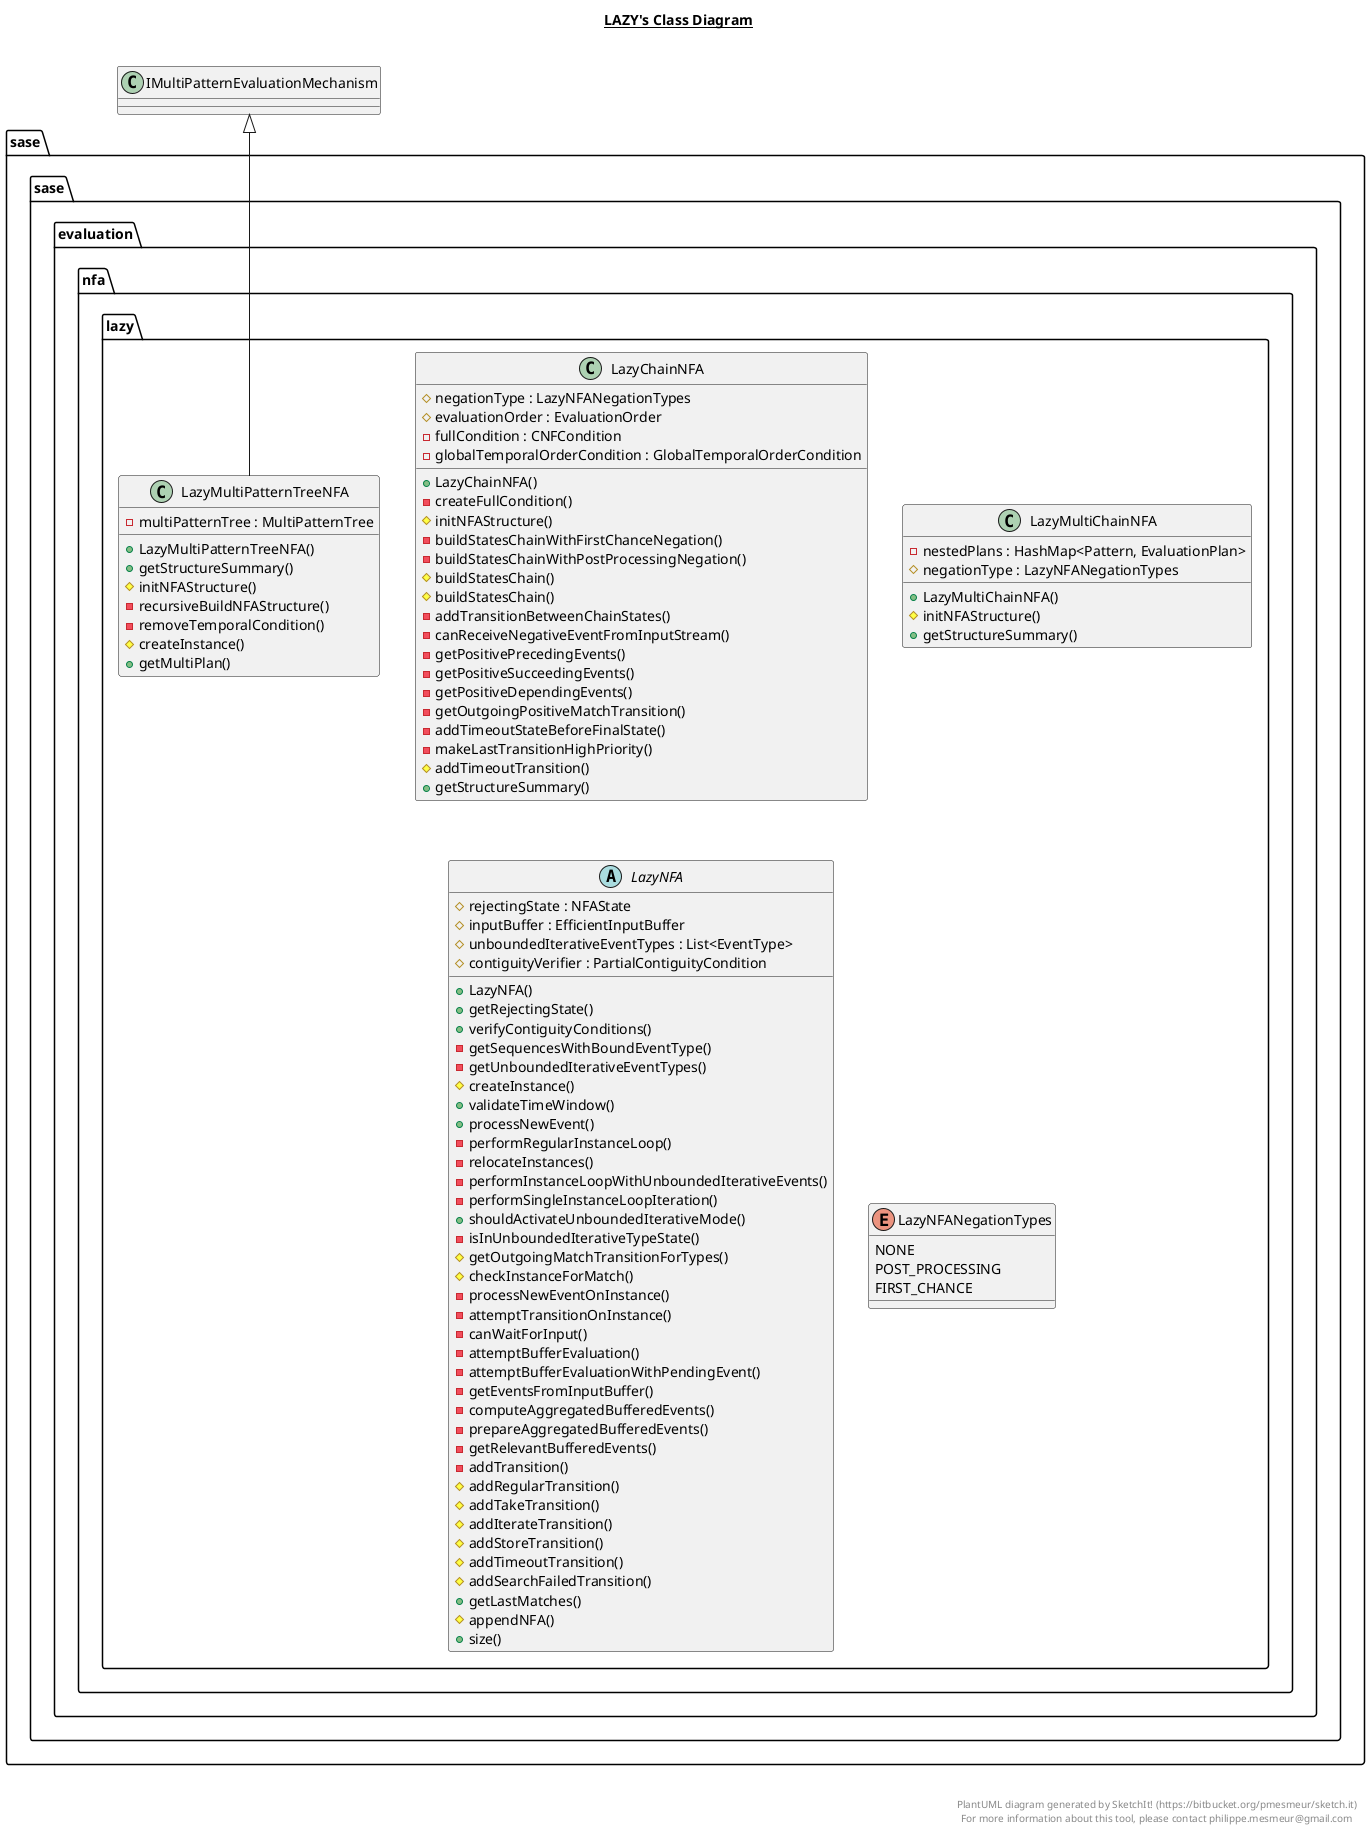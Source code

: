 @startuml

title __LAZY's Class Diagram__\n

  package sase.sase.evaluation {
    package sase.sase.evaluation.nfa {
      package sase.sase.evaluation.nfa.lazy {
        class LazyChainNFA {
            # negationType : LazyNFANegationTypes
            # evaluationOrder : EvaluationOrder
            - fullCondition : CNFCondition
            - globalTemporalOrderCondition : GlobalTemporalOrderCondition
            + LazyChainNFA()
            - createFullCondition()
            # initNFAStructure()
            - buildStatesChainWithFirstChanceNegation()
            - buildStatesChainWithPostProcessingNegation()
            # buildStatesChain()
            # buildStatesChain()
            - addTransitionBetweenChainStates()
            - canReceiveNegativeEventFromInputStream()
            - getPositivePrecedingEvents()
            - getPositiveSucceedingEvents()
            - getPositiveDependingEvents()
            - getOutgoingPositiveMatchTransition()
            - addTimeoutStateBeforeFinalState()
            - makeLastTransitionHighPriority()
            # addTimeoutTransition()
            + getStructureSummary()
        }
      }
    }
  }
  

  package sase.sase.evaluation {
    package sase.sase.evaluation.nfa {
      package sase.sase.evaluation.nfa.lazy {
        class LazyMultiChainNFA {
            - nestedPlans : HashMap<Pattern, EvaluationPlan>
            # negationType : LazyNFANegationTypes
            + LazyMultiChainNFA()
            # initNFAStructure()
            + getStructureSummary()
        }
      }
    }
  }
  

  package sase.sase.evaluation {
    package sase.sase.evaluation.nfa {
      package sase.sase.evaluation.nfa.lazy {
        class LazyMultiPatternTreeNFA {
            - multiPatternTree : MultiPatternTree
            + LazyMultiPatternTreeNFA()
            + getStructureSummary()
            # initNFAStructure()
            - recursiveBuildNFAStructure()
            - removeTemporalCondition()
            # createInstance()
            + getMultiPlan()
        }
      }
    }
  }
  

  package sase.sase.evaluation {
    package sase.sase.evaluation.nfa {
      package sase.sase.evaluation.nfa.lazy {
        abstract class LazyNFA {
            # rejectingState : NFAState
            # inputBuffer : EfficientInputBuffer
            # unboundedIterativeEventTypes : List<EventType>
            # contiguityVerifier : PartialContiguityCondition
            + LazyNFA()
            + getRejectingState()
            + verifyContiguityConditions()
            - getSequencesWithBoundEventType()
            - getUnboundedIterativeEventTypes()
            # createInstance()
            + validateTimeWindow()
            + processNewEvent()
            - performRegularInstanceLoop()
            - relocateInstances()
            - performInstanceLoopWithUnboundedIterativeEvents()
            - performSingleInstanceLoopIteration()
            + shouldActivateUnboundedIterativeMode()
            - isInUnboundedIterativeTypeState()
            # getOutgoingMatchTransitionForTypes()
            # checkInstanceForMatch()
            - processNewEventOnInstance()
            - attemptTransitionOnInstance()
            - canWaitForInput()
            - attemptBufferEvaluation()
            - attemptBufferEvaluationWithPendingEvent()
            - getEventsFromInputBuffer()
            - computeAggregatedBufferedEvents()
            - prepareAggregatedBufferedEvents()
            - getRelevantBufferedEvents()
            - addTransition()
            # addRegularTransition()
            # addTakeTransition()
            # addIterateTransition()
            # addStoreTransition()
            # addTimeoutTransition()
            # addSearchFailedTransition()
            + getLastMatches()
            # appendNFA()
            + size()
        }
      }
    }
  }
  

  package sase.sase.evaluation {
    package sase.sase.evaluation.nfa {
      package sase.sase.evaluation.nfa.lazy {
        enum LazyNFANegationTypes {
          NONE
          POST_PROCESSING
          FIRST_CHANCE
        }
      }
    }
  }
  

  LazyMultiPatternTreeNFA -up-|> IMultiPatternEvaluationMechanism


right footer


PlantUML diagram generated by SketchIt! (https://bitbucket.org/pmesmeur/sketch.it)
For more information about this tool, please contact philippe.mesmeur@gmail.com
endfooter

@enduml
